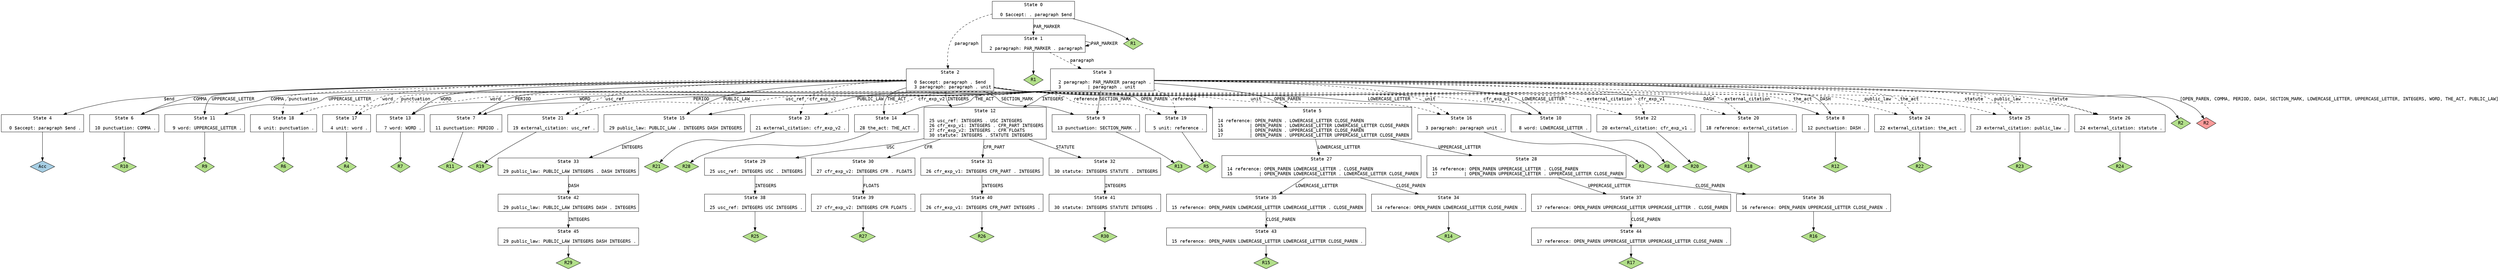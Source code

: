 // Generated by GNU Bison 3.0.3.
// Report bugs to <bug-bison@gnu.org>.
// Home page: <http://www.gnu.org/software/bison/>.

digraph "reg_parser.y"
{
  node [fontname = courier, shape = box, colorscheme = paired6]
  edge [fontname = courier]

  0 [label="State 0\n\l  0 $accept: . paragraph $end\l"]
  0 -> 1 [style=solid label="PAR_MARKER"]
  0 -> 2 [style=dashed label="paragraph"]
  0 -> "0R1" [style=solid]
 "0R1" [label="R1", fillcolor=3, shape=diamond, style=filled]
  1 [label="State 1\n\l  2 paragraph: PAR_MARKER . paragraph\l"]
  1 -> 1 [style=solid label="PAR_MARKER"]
  1 -> 3 [style=dashed label="paragraph"]
  1 -> "1R1" [style=solid]
 "1R1" [label="R1", fillcolor=3, shape=diamond, style=filled]
  2 [label="State 2\n\l  0 $accept: paragraph . $end\l  3 paragraph: paragraph . unit\l"]
  2 -> 4 [style=solid label="$end"]
  2 -> 5 [style=solid label="OPEN_PAREN"]
  2 -> 6 [style=solid label="COMMA"]
  2 -> 7 [style=solid label="PERIOD"]
  2 -> 8 [style=solid label="DASH"]
  2 -> 9 [style=solid label="SECTION_MARK"]
  2 -> 10 [style=solid label="LOWERCASE_LETTER"]
  2 -> 11 [style=solid label="UPPERCASE_LETTER"]
  2 -> 12 [style=solid label="INTEGERS"]
  2 -> 13 [style=solid label="WORD"]
  2 -> 14 [style=solid label="THE_ACT"]
  2 -> 15 [style=solid label="PUBLIC_LAW"]
  2 -> 16 [style=dashed label="unit"]
  2 -> 17 [style=dashed label="word"]
  2 -> 18 [style=dashed label="punctuation"]
  2 -> 19 [style=dashed label="reference"]
  2 -> 20 [style=dashed label="external_citation"]
  2 -> 21 [style=dashed label="usc_ref"]
  2 -> 22 [style=dashed label="cfr_exp_v1"]
  2 -> 23 [style=dashed label="cfr_exp_v2"]
  2 -> 24 [style=dashed label="the_act"]
  2 -> 25 [style=dashed label="public_law"]
  2 -> 26 [style=dashed label="statute"]
  3 [label="State 3\n\l  2 paragraph: PAR_MARKER paragraph .\l  3          | paragraph . unit\l"]
  3 -> 5 [style=solid label="OPEN_PAREN"]
  3 -> 6 [style=solid label="COMMA"]
  3 -> 7 [style=solid label="PERIOD"]
  3 -> 8 [style=solid label="DASH"]
  3 -> 9 [style=solid label="SECTION_MARK"]
  3 -> 10 [style=solid label="LOWERCASE_LETTER"]
  3 -> 11 [style=solid label="UPPERCASE_LETTER"]
  3 -> 12 [style=solid label="INTEGERS"]
  3 -> 13 [style=solid label="WORD"]
  3 -> 14 [style=solid label="THE_ACT"]
  3 -> 15 [style=solid label="PUBLIC_LAW"]
  3 -> 16 [style=dashed label="unit"]
  3 -> 17 [style=dashed label="word"]
  3 -> 18 [style=dashed label="punctuation"]
  3 -> 19 [style=dashed label="reference"]
  3 -> 20 [style=dashed label="external_citation"]
  3 -> 21 [style=dashed label="usc_ref"]
  3 -> 22 [style=dashed label="cfr_exp_v1"]
  3 -> 23 [style=dashed label="cfr_exp_v2"]
  3 -> 24 [style=dashed label="the_act"]
  3 -> 25 [style=dashed label="public_law"]
  3 -> 26 [style=dashed label="statute"]
  3 -> "3R2d" [label="[OPEN_PAREN, COMMA, PERIOD, DASH, SECTION_MARK, LOWERCASE_LETTER, UPPERCASE_LETTER, INTEGERS, WORD, THE_ACT, PUBLIC_LAW]", style=solid]
 "3R2d" [label="R2", fillcolor=5, shape=diamond, style=filled]
  3 -> "3R2" [style=solid]
 "3R2" [label="R2", fillcolor=3, shape=diamond, style=filled]
  4 [label="State 4\n\l  0 $accept: paragraph $end .\l"]
  4 -> "4R0" [style=solid]
 "4R0" [label="Acc", fillcolor=1, shape=diamond, style=filled]
  5 [label="State 5\n\l 14 reference: OPEN_PAREN . LOWERCASE_LETTER CLOSE_PAREN\l 15          | OPEN_PAREN . LOWERCASE_LETTER LOWERCASE_LETTER CLOSE_PAREN\l 16          | OPEN_PAREN . UPPERCASE_LETTER CLOSE_PAREN\l 17          | OPEN_PAREN . UPPERCASE_LETTER UPPERCASE_LETTER CLOSE_PAREN\l"]
  5 -> 27 [style=solid label="LOWERCASE_LETTER"]
  5 -> 28 [style=solid label="UPPERCASE_LETTER"]
  6 [label="State 6\n\l 10 punctuation: COMMA .\l"]
  6 -> "6R10" [style=solid]
 "6R10" [label="R10", fillcolor=3, shape=diamond, style=filled]
  7 [label="State 7\n\l 11 punctuation: PERIOD .\l"]
  7 -> "7R11" [style=solid]
 "7R11" [label="R11", fillcolor=3, shape=diamond, style=filled]
  8 [label="State 8\n\l 12 punctuation: DASH .\l"]
  8 -> "8R12" [style=solid]
 "8R12" [label="R12", fillcolor=3, shape=diamond, style=filled]
  9 [label="State 9\n\l 13 punctuation: SECTION_MARK .\l"]
  9 -> "9R13" [style=solid]
 "9R13" [label="R13", fillcolor=3, shape=diamond, style=filled]
  10 [label="State 10\n\l  8 word: LOWERCASE_LETTER .\l"]
  10 -> "10R8" [style=solid]
 "10R8" [label="R8", fillcolor=3, shape=diamond, style=filled]
  11 [label="State 11\n\l  9 word: UPPERCASE_LETTER .\l"]
  11 -> "11R9" [style=solid]
 "11R9" [label="R9", fillcolor=3, shape=diamond, style=filled]
  12 [label="State 12\n\l 25 usc_ref: INTEGERS . USC INTEGERS\l 26 cfr_exp_v1: INTEGERS . CFR_PART INTEGERS\l 27 cfr_exp_v2: INTEGERS . CFR FLOATS\l 30 statute: INTEGERS . STATUTE INTEGERS\l"]
  12 -> 29 [style=solid label="USC"]
  12 -> 30 [style=solid label="CFR"]
  12 -> 31 [style=solid label="CFR_PART"]
  12 -> 32 [style=solid label="STATUTE"]
  13 [label="State 13\n\l  7 word: WORD .\l"]
  13 -> "13R7" [style=solid]
 "13R7" [label="R7", fillcolor=3, shape=diamond, style=filled]
  14 [label="State 14\n\l 28 the_act: THE_ACT .\l"]
  14 -> "14R28" [style=solid]
 "14R28" [label="R28", fillcolor=3, shape=diamond, style=filled]
  15 [label="State 15\n\l 29 public_law: PUBLIC_LAW . INTEGERS DASH INTEGERS\l"]
  15 -> 33 [style=solid label="INTEGERS"]
  16 [label="State 16\n\l  3 paragraph: paragraph unit .\l"]
  16 -> "16R3" [style=solid]
 "16R3" [label="R3", fillcolor=3, shape=diamond, style=filled]
  17 [label="State 17\n\l  4 unit: word .\l"]
  17 -> "17R4" [style=solid]
 "17R4" [label="R4", fillcolor=3, shape=diamond, style=filled]
  18 [label="State 18\n\l  6 unit: punctuation .\l"]
  18 -> "18R6" [style=solid]
 "18R6" [label="R6", fillcolor=3, shape=diamond, style=filled]
  19 [label="State 19\n\l  5 unit: reference .\l"]
  19 -> "19R5" [style=solid]
 "19R5" [label="R5", fillcolor=3, shape=diamond, style=filled]
  20 [label="State 20\n\l 18 reference: external_citation .\l"]
  20 -> "20R18" [style=solid]
 "20R18" [label="R18", fillcolor=3, shape=diamond, style=filled]
  21 [label="State 21\n\l 19 external_citation: usc_ref .\l"]
  21 -> "21R19" [style=solid]
 "21R19" [label="R19", fillcolor=3, shape=diamond, style=filled]
  22 [label="State 22\n\l 20 external_citation: cfr_exp_v1 .\l"]
  22 -> "22R20" [style=solid]
 "22R20" [label="R20", fillcolor=3, shape=diamond, style=filled]
  23 [label="State 23\n\l 21 external_citation: cfr_exp_v2 .\l"]
  23 -> "23R21" [style=solid]
 "23R21" [label="R21", fillcolor=3, shape=diamond, style=filled]
  24 [label="State 24\n\l 22 external_citation: the_act .\l"]
  24 -> "24R22" [style=solid]
 "24R22" [label="R22", fillcolor=3, shape=diamond, style=filled]
  25 [label="State 25\n\l 23 external_citation: public_law .\l"]
  25 -> "25R23" [style=solid]
 "25R23" [label="R23", fillcolor=3, shape=diamond, style=filled]
  26 [label="State 26\n\l 24 external_citation: statute .\l"]
  26 -> "26R24" [style=solid]
 "26R24" [label="R24", fillcolor=3, shape=diamond, style=filled]
  27 [label="State 27\n\l 14 reference: OPEN_PAREN LOWERCASE_LETTER . CLOSE_PAREN\l 15          | OPEN_PAREN LOWERCASE_LETTER . LOWERCASE_LETTER CLOSE_PAREN\l"]
  27 -> 34 [style=solid label="CLOSE_PAREN"]
  27 -> 35 [style=solid label="LOWERCASE_LETTER"]
  28 [label="State 28\n\l 16 reference: OPEN_PAREN UPPERCASE_LETTER . CLOSE_PAREN\l 17          | OPEN_PAREN UPPERCASE_LETTER . UPPERCASE_LETTER CLOSE_PAREN\l"]
  28 -> 36 [style=solid label="CLOSE_PAREN"]
  28 -> 37 [style=solid label="UPPERCASE_LETTER"]
  29 [label="State 29\n\l 25 usc_ref: INTEGERS USC . INTEGERS\l"]
  29 -> 38 [style=solid label="INTEGERS"]
  30 [label="State 30\n\l 27 cfr_exp_v2: INTEGERS CFR . FLOATS\l"]
  30 -> 39 [style=solid label="FLOATS"]
  31 [label="State 31\n\l 26 cfr_exp_v1: INTEGERS CFR_PART . INTEGERS\l"]
  31 -> 40 [style=solid label="INTEGERS"]
  32 [label="State 32\n\l 30 statute: INTEGERS STATUTE . INTEGERS\l"]
  32 -> 41 [style=solid label="INTEGERS"]
  33 [label="State 33\n\l 29 public_law: PUBLIC_LAW INTEGERS . DASH INTEGERS\l"]
  33 -> 42 [style=solid label="DASH"]
  34 [label="State 34\n\l 14 reference: OPEN_PAREN LOWERCASE_LETTER CLOSE_PAREN .\l"]
  34 -> "34R14" [style=solid]
 "34R14" [label="R14", fillcolor=3, shape=diamond, style=filled]
  35 [label="State 35\n\l 15 reference: OPEN_PAREN LOWERCASE_LETTER LOWERCASE_LETTER . CLOSE_PAREN\l"]
  35 -> 43 [style=solid label="CLOSE_PAREN"]
  36 [label="State 36\n\l 16 reference: OPEN_PAREN UPPERCASE_LETTER CLOSE_PAREN .\l"]
  36 -> "36R16" [style=solid]
 "36R16" [label="R16", fillcolor=3, shape=diamond, style=filled]
  37 [label="State 37\n\l 17 reference: OPEN_PAREN UPPERCASE_LETTER UPPERCASE_LETTER . CLOSE_PAREN\l"]
  37 -> 44 [style=solid label="CLOSE_PAREN"]
  38 [label="State 38\n\l 25 usc_ref: INTEGERS USC INTEGERS .\l"]
  38 -> "38R25" [style=solid]
 "38R25" [label="R25", fillcolor=3, shape=diamond, style=filled]
  39 [label="State 39\n\l 27 cfr_exp_v2: INTEGERS CFR FLOATS .\l"]
  39 -> "39R27" [style=solid]
 "39R27" [label="R27", fillcolor=3, shape=diamond, style=filled]
  40 [label="State 40\n\l 26 cfr_exp_v1: INTEGERS CFR_PART INTEGERS .\l"]
  40 -> "40R26" [style=solid]
 "40R26" [label="R26", fillcolor=3, shape=diamond, style=filled]
  41 [label="State 41\n\l 30 statute: INTEGERS STATUTE INTEGERS .\l"]
  41 -> "41R30" [style=solid]
 "41R30" [label="R30", fillcolor=3, shape=diamond, style=filled]
  42 [label="State 42\n\l 29 public_law: PUBLIC_LAW INTEGERS DASH . INTEGERS\l"]
  42 -> 45 [style=solid label="INTEGERS"]
  43 [label="State 43\n\l 15 reference: OPEN_PAREN LOWERCASE_LETTER LOWERCASE_LETTER CLOSE_PAREN .\l"]
  43 -> "43R15" [style=solid]
 "43R15" [label="R15", fillcolor=3, shape=diamond, style=filled]
  44 [label="State 44\n\l 17 reference: OPEN_PAREN UPPERCASE_LETTER UPPERCASE_LETTER CLOSE_PAREN .\l"]
  44 -> "44R17" [style=solid]
 "44R17" [label="R17", fillcolor=3, shape=diamond, style=filled]
  45 [label="State 45\n\l 29 public_law: PUBLIC_LAW INTEGERS DASH INTEGERS .\l"]
  45 -> "45R29" [style=solid]
 "45R29" [label="R29", fillcolor=3, shape=diamond, style=filled]
}

